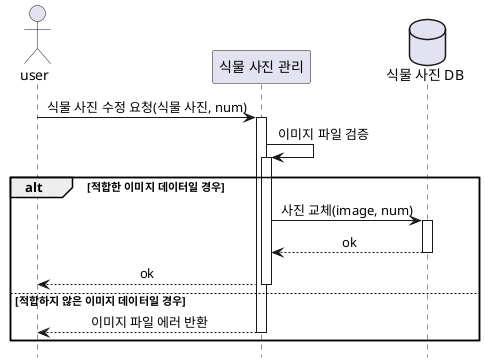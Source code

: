 @startuml

skinparam sequenceMessageAlign center
hide footbox
'생명선 자동 생성
autoactivate on 

actor "user" as user
participant "식물 사진 관리" as pi
database "식물 사진 DB" as pdb

user -> pi : 식물 사진 수정 요청(식물 사진, num)

pi -> pi : 이미지 파일 검증
alt 적합한 이미지 데이터일 경우
    pi -> pdb : 사진 교체(image, num)
    pdb --> pi : ok
    pi --> user : ok 

else 적합하지 않은 이미지 데이터일 경우
    pi --> user : 이미지 파일 에러 반환

end

    


@enduml